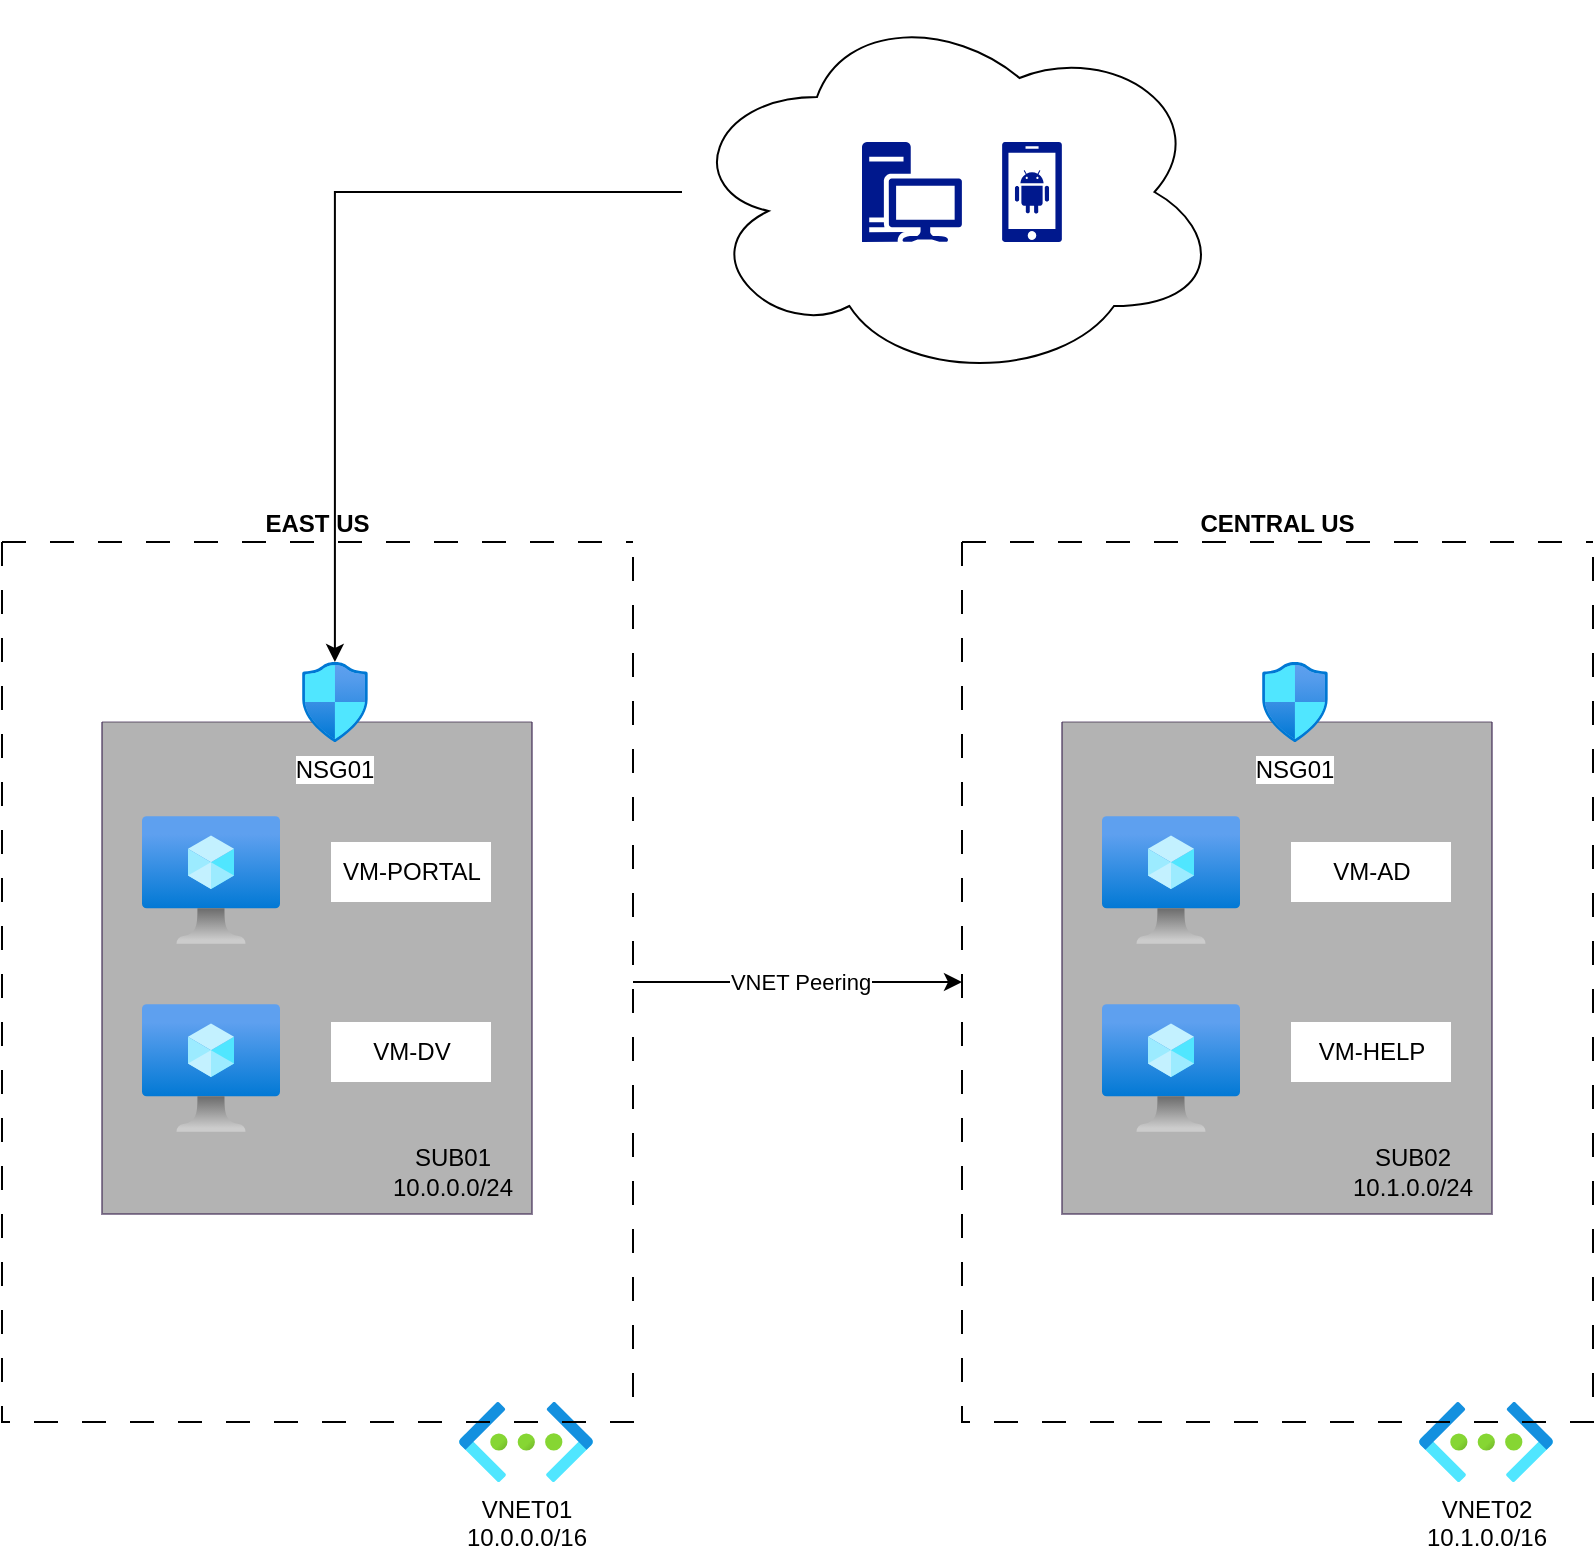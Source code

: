 <mxfile version="22.0.0" type="github" pages="2">
  <diagram name="AS-IS" id="gl7itzXOc_nNFnvp_Sqy">
    <mxGraphModel dx="1434" dy="827" grid="1" gridSize="10" guides="1" tooltips="1" connect="1" arrows="1" fold="1" page="1" pageScale="1" pageWidth="850" pageHeight="1100" math="0" shadow="0">
      <root>
        <mxCell id="0" />
        <mxCell id="1" parent="0" />
        <mxCell id="cKOpjiD4mU9q3P8g4Ua1-2" value="VNET01&lt;br&gt;10.0.0.0/16" style="image;aspect=fixed;html=1;points=[];align=center;fontSize=12;image=img/lib/azure2/networking/Virtual_Networks.svg;" parent="1" vertex="1">
          <mxGeometry x="298.5" y="700" width="67" height="40" as="geometry" />
        </mxCell>
        <mxCell id="cKOpjiD4mU9q3P8g4Ua1-24" style="edgeStyle=orthogonalEdgeStyle;rounded=0;orthogonalLoop=1;jettySize=auto;html=1;entryX=0;entryY=0.5;entryDx=0;entryDy=0;" parent="1" source="cKOpjiD4mU9q3P8g4Ua1-9" target="cKOpjiD4mU9q3P8g4Ua1-16" edge="1">
          <mxGeometry relative="1" as="geometry" />
        </mxCell>
        <mxCell id="cKOpjiD4mU9q3P8g4Ua1-25" value="VNET Peering" style="edgeLabel;html=1;align=center;verticalAlign=middle;resizable=0;points=[];" parent="cKOpjiD4mU9q3P8g4Ua1-24" vertex="1" connectable="0">
          <mxGeometry x="0.015" relative="1" as="geometry">
            <mxPoint as="offset" />
          </mxGeometry>
        </mxCell>
        <mxCell id="cKOpjiD4mU9q3P8g4Ua1-9" value="EAST US" style="swimlane;startSize=0;dashed=1;dashPattern=12 12;verticalAlign=bottom;" parent="1" vertex="1">
          <mxGeometry x="70" y="270" width="315.5" height="440" as="geometry" />
        </mxCell>
        <mxCell id="cKOpjiD4mU9q3P8g4Ua1-10" value="" style="swimlane;startSize=0;fillStyle=solid;fillColor=#76608a;fontColor=#ffffff;strokeColor=#432D57;gradientColor=none;swimlaneFillColor=#808080;rounded=1;glass=1;shadow=0;opacity=60;" parent="cKOpjiD4mU9q3P8g4Ua1-9" vertex="1">
          <mxGeometry x="50" y="90" width="215" height="246" as="geometry" />
        </mxCell>
        <mxCell id="cKOpjiD4mU9q3P8g4Ua1-3" value="" style="image;aspect=fixed;html=1;points=[];align=center;fontSize=12;image=img/lib/azure2/compute/Virtual_Machine.svg;" parent="cKOpjiD4mU9q3P8g4Ua1-10" vertex="1">
          <mxGeometry x="20" y="47" width="69" height="64" as="geometry" />
        </mxCell>
        <mxCell id="cKOpjiD4mU9q3P8g4Ua1-4" value="" style="image;aspect=fixed;html=1;points=[];align=center;fontSize=12;image=img/lib/azure2/compute/Virtual_Machine.svg;" parent="cKOpjiD4mU9q3P8g4Ua1-10" vertex="1">
          <mxGeometry x="20" y="141" width="69" height="64" as="geometry" />
        </mxCell>
        <mxCell id="cKOpjiD4mU9q3P8g4Ua1-11" value="SUB01&lt;br&gt;10.0.0.0/24" style="text;html=1;align=center;verticalAlign=middle;resizable=0;points=[];autosize=1;strokeColor=none;fillColor=none;" parent="cKOpjiD4mU9q3P8g4Ua1-10" vertex="1">
          <mxGeometry x="135" y="205" width="80" height="40" as="geometry" />
        </mxCell>
        <mxCell id="cKOpjiD4mU9q3P8g4Ua1-12" value="VM-PORTAL" style="text;html=1;strokeColor=none;fillColor=#FFFFFF;align=center;verticalAlign=middle;whiteSpace=wrap;rounded=0;" parent="cKOpjiD4mU9q3P8g4Ua1-10" vertex="1">
          <mxGeometry x="114.5" y="60" width="80" height="30" as="geometry" />
        </mxCell>
        <mxCell id="cKOpjiD4mU9q3P8g4Ua1-14" value="VM-DV" style="text;html=1;strokeColor=none;fillColor=#FFFFFF;align=center;verticalAlign=middle;whiteSpace=wrap;rounded=0;" parent="cKOpjiD4mU9q3P8g4Ua1-10" vertex="1">
          <mxGeometry x="114.5" y="150" width="80" height="30" as="geometry" />
        </mxCell>
        <mxCell id="cKOpjiD4mU9q3P8g4Ua1-1" value="NSG01" style="image;aspect=fixed;html=1;points=[];align=center;fontSize=12;image=img/lib/azure2/networking/Network_Security_Groups.svg;verticalAlign=top;direction=east;" parent="cKOpjiD4mU9q3P8g4Ua1-9" vertex="1">
          <mxGeometry x="150" y="60" width="32.94" height="40" as="geometry" />
        </mxCell>
        <mxCell id="cKOpjiD4mU9q3P8g4Ua1-15" value="VNET02&lt;br&gt;10.1.0.0/16" style="image;aspect=fixed;html=1;points=[];align=center;fontSize=12;image=img/lib/azure2/networking/Virtual_Networks.svg;" parent="1" vertex="1">
          <mxGeometry x="778.5" y="700" width="67" height="40" as="geometry" />
        </mxCell>
        <mxCell id="cKOpjiD4mU9q3P8g4Ua1-16" value="CENTRAL US" style="swimlane;startSize=0;dashed=1;dashPattern=12 12;verticalAlign=bottom;" parent="1" vertex="1">
          <mxGeometry x="550" y="270" width="315.5" height="440" as="geometry" />
        </mxCell>
        <mxCell id="cKOpjiD4mU9q3P8g4Ua1-17" value="" style="swimlane;startSize=0;fillStyle=solid;fillColor=#76608a;fontColor=#ffffff;strokeColor=#432D57;gradientColor=none;swimlaneFillColor=#808080;rounded=1;glass=1;shadow=0;opacity=60;" parent="cKOpjiD4mU9q3P8g4Ua1-16" vertex="1">
          <mxGeometry x="50" y="90" width="215" height="246" as="geometry" />
        </mxCell>
        <mxCell id="cKOpjiD4mU9q3P8g4Ua1-18" value="" style="image;aspect=fixed;html=1;points=[];align=center;fontSize=12;image=img/lib/azure2/compute/Virtual_Machine.svg;" parent="cKOpjiD4mU9q3P8g4Ua1-17" vertex="1">
          <mxGeometry x="20" y="47" width="69" height="64" as="geometry" />
        </mxCell>
        <mxCell id="cKOpjiD4mU9q3P8g4Ua1-19" value="" style="image;aspect=fixed;html=1;points=[];align=center;fontSize=12;image=img/lib/azure2/compute/Virtual_Machine.svg;" parent="cKOpjiD4mU9q3P8g4Ua1-17" vertex="1">
          <mxGeometry x="20" y="141" width="69" height="64" as="geometry" />
        </mxCell>
        <mxCell id="cKOpjiD4mU9q3P8g4Ua1-20" value="SUB02&lt;br&gt;10.1.0.0/24" style="text;html=1;align=center;verticalAlign=middle;resizable=0;points=[];autosize=1;strokeColor=none;fillColor=none;" parent="cKOpjiD4mU9q3P8g4Ua1-17" vertex="1">
          <mxGeometry x="135" y="205" width="80" height="40" as="geometry" />
        </mxCell>
        <mxCell id="cKOpjiD4mU9q3P8g4Ua1-21" value="VM-AD" style="text;html=1;strokeColor=none;fillColor=#FFFFFF;align=center;verticalAlign=middle;whiteSpace=wrap;rounded=0;" parent="cKOpjiD4mU9q3P8g4Ua1-17" vertex="1">
          <mxGeometry x="114.5" y="60" width="80" height="30" as="geometry" />
        </mxCell>
        <mxCell id="cKOpjiD4mU9q3P8g4Ua1-22" value="VM-HELP" style="text;html=1;strokeColor=none;fillColor=#FFFFFF;align=center;verticalAlign=middle;whiteSpace=wrap;rounded=0;" parent="cKOpjiD4mU9q3P8g4Ua1-17" vertex="1">
          <mxGeometry x="114.5" y="150" width="80" height="30" as="geometry" />
        </mxCell>
        <mxCell id="cKOpjiD4mU9q3P8g4Ua1-23" value="NSG01" style="image;aspect=fixed;html=1;points=[];align=center;fontSize=12;image=img/lib/azure2/networking/Network_Security_Groups.svg;verticalAlign=top;direction=east;" parent="cKOpjiD4mU9q3P8g4Ua1-16" vertex="1">
          <mxGeometry x="150" y="60" width="32.94" height="40" as="geometry" />
        </mxCell>
        <mxCell id="cKOpjiD4mU9q3P8g4Ua1-27" style="edgeStyle=orthogonalEdgeStyle;rounded=0;orthogonalLoop=1;jettySize=auto;html=1;" parent="1" source="cKOpjiD4mU9q3P8g4Ua1-26" target="cKOpjiD4mU9q3P8g4Ua1-1" edge="1">
          <mxGeometry relative="1" as="geometry" />
        </mxCell>
        <mxCell id="cKOpjiD4mU9q3P8g4Ua1-26" value="" style="ellipse;shape=cloud;whiteSpace=wrap;html=1;" parent="1" vertex="1">
          <mxGeometry x="410" width="270" height="190" as="geometry" />
        </mxCell>
        <mxCell id="cKOpjiD4mU9q3P8g4Ua1-8" value="" style="sketch=0;aspect=fixed;pointerEvents=1;shadow=0;dashed=0;html=1;strokeColor=none;labelPosition=center;verticalLabelPosition=bottom;verticalAlign=top;align=center;fillColor=#00188D;shape=mxgraph.mscae.enterprise.android_phone" parent="1" vertex="1">
          <mxGeometry x="570" y="70" width="30" height="50" as="geometry" />
        </mxCell>
        <mxCell id="cKOpjiD4mU9q3P8g4Ua1-7" value="" style="sketch=0;aspect=fixed;pointerEvents=1;shadow=0;dashed=0;html=1;strokeColor=none;labelPosition=center;verticalLabelPosition=bottom;verticalAlign=top;align=center;fillColor=#00188D;shape=mxgraph.mscae.enterprise.workstation_client" parent="1" vertex="1">
          <mxGeometry x="500" y="70" width="50" height="50" as="geometry" />
        </mxCell>
      </root>
    </mxGraphModel>
  </diagram>
  <diagram id="IE_kSgPMm72Gc0L-t1Ub" name="SHOULD-BE">
    <mxGraphModel dx="1434" dy="1996" grid="1" gridSize="10" guides="1" tooltips="1" connect="1" arrows="1" fold="1" page="1" pageScale="1" pageWidth="827" pageHeight="1169" math="0" shadow="0">
      <root>
        <mxCell id="0" />
        <mxCell id="1" parent="0" />
        <mxCell id="2LB-bpgk250uVgHDnm_F-3" value="" style="rounded=0;whiteSpace=wrap;html=1;" vertex="1" parent="1">
          <mxGeometry x="30" y="10" width="770" height="510" as="geometry" />
        </mxCell>
        <mxCell id="2LB-bpgk250uVgHDnm_F-2" value="" style="rounded=0;whiteSpace=wrap;html=1;dashed=1;" vertex="1" parent="1">
          <mxGeometry x="80" y="60" width="380" height="410" as="geometry" />
        </mxCell>
        <mxCell id="2LB-bpgk250uVgHDnm_F-1" value="" style="rounded=1;whiteSpace=wrap;html=1;dashed=1;fillColor=#CCCCCC;" vertex="1" parent="1">
          <mxGeometry x="130" y="100" width="300" height="320" as="geometry" />
        </mxCell>
        <mxCell id="2LB-bpgk250uVgHDnm_F-4" value="" style="image;aspect=fixed;html=1;points=[];align=center;fontSize=12;image=img/lib/azure2/compute/Virtual_Machine.svg;" vertex="1" parent="1">
          <mxGeometry x="160" y="130" width="69" height="64" as="geometry" />
        </mxCell>
        <mxCell id="2LB-bpgk250uVgHDnm_F-5" value="" style="image;aspect=fixed;html=1;points=[];align=center;fontSize=12;image=img/lib/azure2/compute/Virtual_Machine.svg;" vertex="1" parent="1">
          <mxGeometry x="160" y="250" width="69" height="64" as="geometry" />
        </mxCell>
        <mxCell id="2LB-bpgk250uVgHDnm_F-6" value="VM-HELP" style="text;html=1;strokeColor=none;fillColor=none;align=center;verticalAlign=middle;whiteSpace=wrap;rounded=0;" vertex="1" parent="1">
          <mxGeometry x="160" y="314" width="60" height="30" as="geometry" />
        </mxCell>
        <mxCell id="2LB-bpgk250uVgHDnm_F-7" value="VM_DC" style="text;html=1;strokeColor=none;fillColor=none;align=center;verticalAlign=middle;whiteSpace=wrap;rounded=0;" vertex="1" parent="1">
          <mxGeometry x="164.5" y="200" width="60" height="30" as="geometry" />
        </mxCell>
        <mxCell id="2LB-bpgk250uVgHDnm_F-35" style="edgeStyle=orthogonalEdgeStyle;rounded=0;orthogonalLoop=1;jettySize=auto;html=1;startArrow=classic;startFill=1;" edge="1" parent="1" source="2LB-bpgk250uVgHDnm_F-9" target="2LB-bpgk250uVgHDnm_F-11">
          <mxGeometry relative="1" as="geometry" />
        </mxCell>
        <mxCell id="2LB-bpgk250uVgHDnm_F-9" value="" style="image;aspect=fixed;html=1;points=[];align=center;fontSize=12;image=img/lib/azure2/app_services/App_Services.svg;" vertex="1" parent="1">
          <mxGeometry x="330" y="130" width="64" height="64" as="geometry" />
        </mxCell>
        <mxCell id="2LB-bpgk250uVgHDnm_F-10" value="APP-PORTAL" style="text;html=1;strokeColor=none;fillColor=none;align=center;verticalAlign=middle;whiteSpace=wrap;rounded=0;" vertex="1" parent="1">
          <mxGeometry x="272" y="200" width="60" height="20" as="geometry" />
        </mxCell>
        <mxCell id="2LB-bpgk250uVgHDnm_F-11" value="" style="image;aspect=fixed;html=1;points=[];align=center;fontSize=12;image=img/lib/azure2/databases/SQL_Server.svg;" vertex="1" parent="1">
          <mxGeometry x="328" y="252" width="68" height="68" as="geometry" />
        </mxCell>
        <mxCell id="2LB-bpgk250uVgHDnm_F-12" value="DB-ESTUDANTES" style="text;html=1;strokeColor=none;fillColor=none;align=center;verticalAlign=middle;whiteSpace=wrap;rounded=0;" vertex="1" parent="1">
          <mxGeometry x="332" y="330" width="60" height="30" as="geometry" />
        </mxCell>
        <mxCell id="2LB-bpgk250uVgHDnm_F-13" value="SUB-PRD01" style="text;html=1;strokeColor=none;fillColor=none;align=center;verticalAlign=middle;whiteSpace=wrap;rounded=0;" vertex="1" parent="1">
          <mxGeometry x="149" y="370" width="75.5" height="30" as="geometry" />
        </mxCell>
        <mxCell id="2LB-bpgk250uVgHDnm_F-14" value="10.10.0.24" style="text;html=1;strokeColor=none;fillColor=none;align=center;verticalAlign=middle;whiteSpace=wrap;rounded=0;" vertex="1" parent="1">
          <mxGeometry x="156.75" y="390" width="60" height="30" as="geometry" />
        </mxCell>
        <mxCell id="2LB-bpgk250uVgHDnm_F-15" value="VNET-PRD01" style="text;html=1;strokeColor=none;fillColor=none;align=center;verticalAlign=middle;whiteSpace=wrap;rounded=0;" vertex="1" parent="1">
          <mxGeometry x="84.5" y="420" width="85.5" height="30" as="geometry" />
        </mxCell>
        <mxCell id="2LB-bpgk250uVgHDnm_F-16" value="10.10.0.0/16" style="text;html=1;strokeColor=none;fillColor=none;align=center;verticalAlign=middle;whiteSpace=wrap;rounded=0;" vertex="1" parent="1">
          <mxGeometry x="92.25" y="440" width="60" height="30" as="geometry" />
        </mxCell>
        <mxCell id="2LB-bpgk250uVgHDnm_F-17" value="" style="rounded=0;whiteSpace=wrap;html=1;fillStyle=auto;fillColor=#FFFFFF;" vertex="1" parent="1">
          <mxGeometry x="400" y="210" width="120" height="60" as="geometry" />
        </mxCell>
        <mxCell id="2LB-bpgk250uVgHDnm_F-18" value="" style="image;aspect=fixed;html=1;points=[];align=center;fontSize=12;image=img/lib/azure2/management_governance/Application_Insights.svg;" vertex="1" parent="1">
          <mxGeometry x="560" y="80" width="44" height="63" as="geometry" />
        </mxCell>
        <mxCell id="2LB-bpgk250uVgHDnm_F-19" value="APP INSIGHTS" style="text;html=1;strokeColor=none;fillColor=none;align=center;verticalAlign=middle;whiteSpace=wrap;rounded=0;" vertex="1" parent="1">
          <mxGeometry x="552" y="147" width="60" height="30" as="geometry" />
        </mxCell>
        <mxCell id="2LB-bpgk250uVgHDnm_F-29" style="edgeStyle=orthogonalEdgeStyle;rounded=0;orthogonalLoop=1;jettySize=auto;html=1;curved=1;startArrow=classic;startFill=1;" edge="1" parent="1" source="2LB-bpgk250uVgHDnm_F-20" target="2LB-bpgk250uVgHDnm_F-21">
          <mxGeometry relative="1" as="geometry" />
        </mxCell>
        <mxCell id="2LB-bpgk250uVgHDnm_F-20" value="" style="image;aspect=fixed;html=1;points=[];align=center;fontSize=12;image=img/lib/azure2/management_governance/Monitor.svg;" vertex="1" parent="1">
          <mxGeometry x="552" y="320" width="64" height="64" as="geometry" />
        </mxCell>
        <mxCell id="2LB-bpgk250uVgHDnm_F-21" value="" style="image;aspect=fixed;html=1;points=[];align=center;fontSize=12;image=img/lib/azure2/analytics/Log_Analytics_Workspaces.svg;" vertex="1" parent="1">
          <mxGeometry x="670" y="190" width="68" height="68" as="geometry" />
        </mxCell>
        <mxCell id="2LB-bpgk250uVgHDnm_F-22" value="MONITOR" style="text;html=1;strokeColor=none;fillColor=none;align=center;verticalAlign=middle;whiteSpace=wrap;rounded=0;" vertex="1" parent="1">
          <mxGeometry x="556" y="390" width="60" height="30" as="geometry" />
        </mxCell>
        <mxCell id="2LB-bpgk250uVgHDnm_F-23" value="WORKSPACE &amp;nbsp;L" style="text;html=1;strokeColor=none;fillColor=none;align=center;verticalAlign=middle;whiteSpace=wrap;rounded=0;" vertex="1" parent="1">
          <mxGeometry x="730" y="240" width="60" height="30" as="geometry" />
        </mxCell>
        <mxCell id="2LB-bpgk250uVgHDnm_F-24" value="" style="image;aspect=fixed;html=1;points=[];align=center;fontSize=12;image=img/lib/azure2/other/Azure_Backup_Center.svg;" vertex="1" parent="1">
          <mxGeometry x="556" y="440" width="68" height="62" as="geometry" />
        </mxCell>
        <mxCell id="2LB-bpgk250uVgHDnm_F-25" value="BACKUP" style="text;html=1;strokeColor=none;fillColor=none;align=center;verticalAlign=middle;whiteSpace=wrap;rounded=0;" vertex="1" parent="1">
          <mxGeometry x="630" y="472" width="60" height="30" as="geometry" />
        </mxCell>
        <mxCell id="2LB-bpgk250uVgHDnm_F-32" value="" style="image;aspect=fixed;html=1;points=[];align=center;fontSize=12;image=img/lib/azure2/networking/Application_Gateways.svg;" vertex="1" parent="1">
          <mxGeometry x="328" y="10" width="64" height="64" as="geometry" />
        </mxCell>
        <mxCell id="2LB-bpgk250uVgHDnm_F-33" style="edgeStyle=orthogonalEdgeStyle;rounded=0;orthogonalLoop=1;jettySize=auto;html=1;entryX=0.531;entryY=0.969;entryDx=0;entryDy=0;entryPerimeter=0;startArrow=classic;startFill=1;" edge="1" parent="1" source="2LB-bpgk250uVgHDnm_F-9" target="2LB-bpgk250uVgHDnm_F-32">
          <mxGeometry relative="1" as="geometry" />
        </mxCell>
        <mxCell id="2LB-bpgk250uVgHDnm_F-37" style="edgeStyle=orthogonalEdgeStyle;rounded=0;orthogonalLoop=1;jettySize=auto;html=1;entryX=1;entryY=0.397;entryDx=0;entryDy=0;entryPerimeter=0;curved=1;startArrow=classic;startFill=1;" edge="1" parent="1" source="2LB-bpgk250uVgHDnm_F-21" target="2LB-bpgk250uVgHDnm_F-18">
          <mxGeometry relative="1" as="geometry">
            <Array as="points">
              <mxPoint x="710" y="105" />
            </Array>
          </mxGeometry>
        </mxCell>
        <mxCell id="2LB-bpgk250uVgHDnm_F-38" value="" style="points=[[0.13,0.02,0],[0.5,0,0],[0.87,0.02,0],[0.885,0.4,0],[0.985,0.985,0],[0.5,1,0],[0.015,0.985,0],[0.115,0.4,0]];verticalLabelPosition=bottom;sketch=0;html=1;verticalAlign=top;aspect=fixed;align=center;pointerEvents=1;shape=mxgraph.cisco19.secure_endpoints;fillColor=#005073;strokeColor=none;" vertex="1" parent="1">
          <mxGeometry x="440" y="-120" width="50" height="35" as="geometry" />
        </mxCell>
        <mxCell id="2LB-bpgk250uVgHDnm_F-41" value="" style="sketch=0;pointerEvents=1;shadow=0;dashed=0;html=1;strokeColor=none;aspect=fixed;labelPosition=center;verticalLabelPosition=bottom;verticalAlign=top;align=center;outlineConnect=0;shape=mxgraph.vvd.cloud_computing;fillColor=#066A90;" vertex="1" parent="1">
          <mxGeometry x="405.74" y="-180" width="206.26" height="132" as="geometry" />
        </mxCell>
        <mxCell id="2LB-bpgk250uVgHDnm_F-42" value="" style="sketch=0;pointerEvents=1;shadow=0;dashed=0;html=1;strokeColor=none;fillColor=#434445;aspect=fixed;labelPosition=center;verticalLabelPosition=bottom;verticalAlign=top;align=center;outlineConnect=0;shape=mxgraph.vvd.phone;" vertex="1" parent="1">
          <mxGeometry x="526.5" y="-127.5" width="29.5" height="50" as="geometry" />
        </mxCell>
        <mxCell id="2LB-bpgk250uVgHDnm_F-43" style="edgeStyle=orthogonalEdgeStyle;rounded=0;orthogonalLoop=1;jettySize=auto;html=1;entryX=0.453;entryY=0;entryDx=0;entryDy=0;entryPerimeter=0;curved=1;startArrow=none;startFill=0;endArrow=classic;endFill=1;" edge="1" parent="1" source="2LB-bpgk250uVgHDnm_F-41" target="2LB-bpgk250uVgHDnm_F-32">
          <mxGeometry relative="1" as="geometry" />
        </mxCell>
        <mxCell id="O9WzdB3ZIbxlqmeUPdUH-1" value="RG_TFTEC" style="text;html=1;strokeColor=none;fillColor=none;align=center;verticalAlign=middle;whiteSpace=wrap;rounded=0;" vertex="1" parent="1">
          <mxGeometry x="40" y="10" width="60" height="30" as="geometry" />
        </mxCell>
      </root>
    </mxGraphModel>
  </diagram>
</mxfile>
